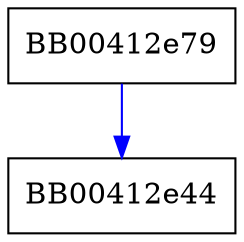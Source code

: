digraph caseD_0 {
  node [shape="box"];
  graph [splines=ortho];
  BB00412e79 -> BB00412e44 [color="blue"];
}